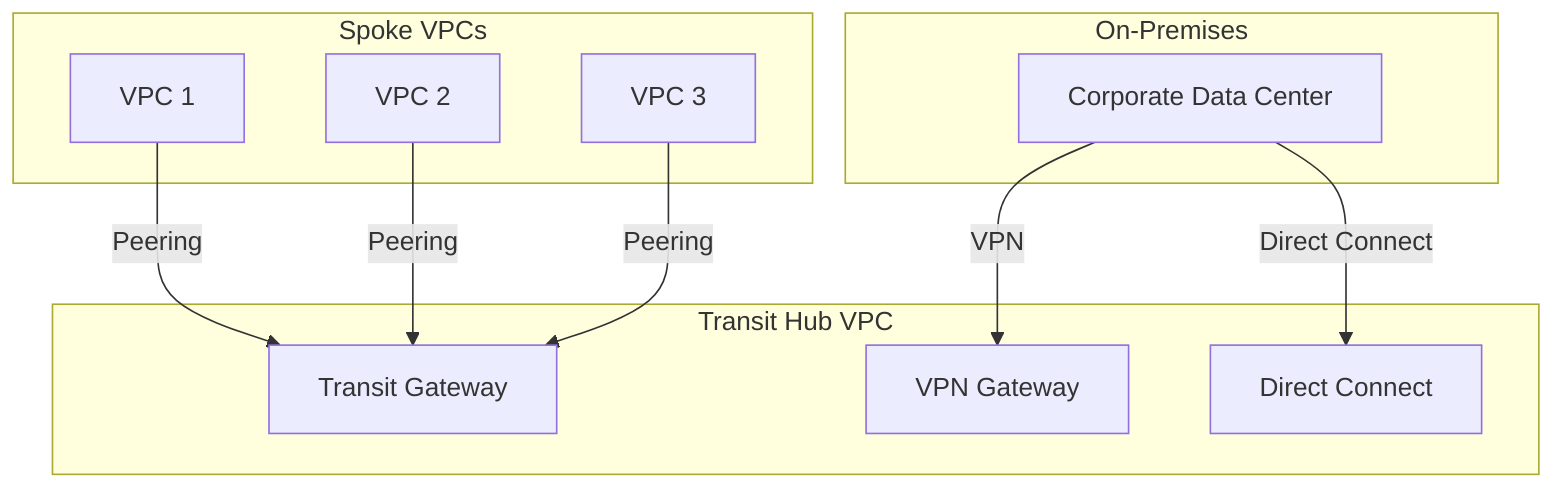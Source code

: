 graph TD
  subgraph Transit_Hub_VPC["Transit Hub VPC"]
    A[Transit Gateway]
    B[VPN Gateway]
    C[Direct Connect]
  end

  subgraph Spoke_VPCs["Spoke VPCs"]
    D[VPC 1]
    E[VPC 2]
    F[VPC 3]
  end

  subgraph On-Premises
    G[Corporate Data Center]
  end

  G -->|VPN| B
  G -->|Direct Connect| C
  D -->|Peering| A
  E -->|Peering| A
  F -->|Peering| A